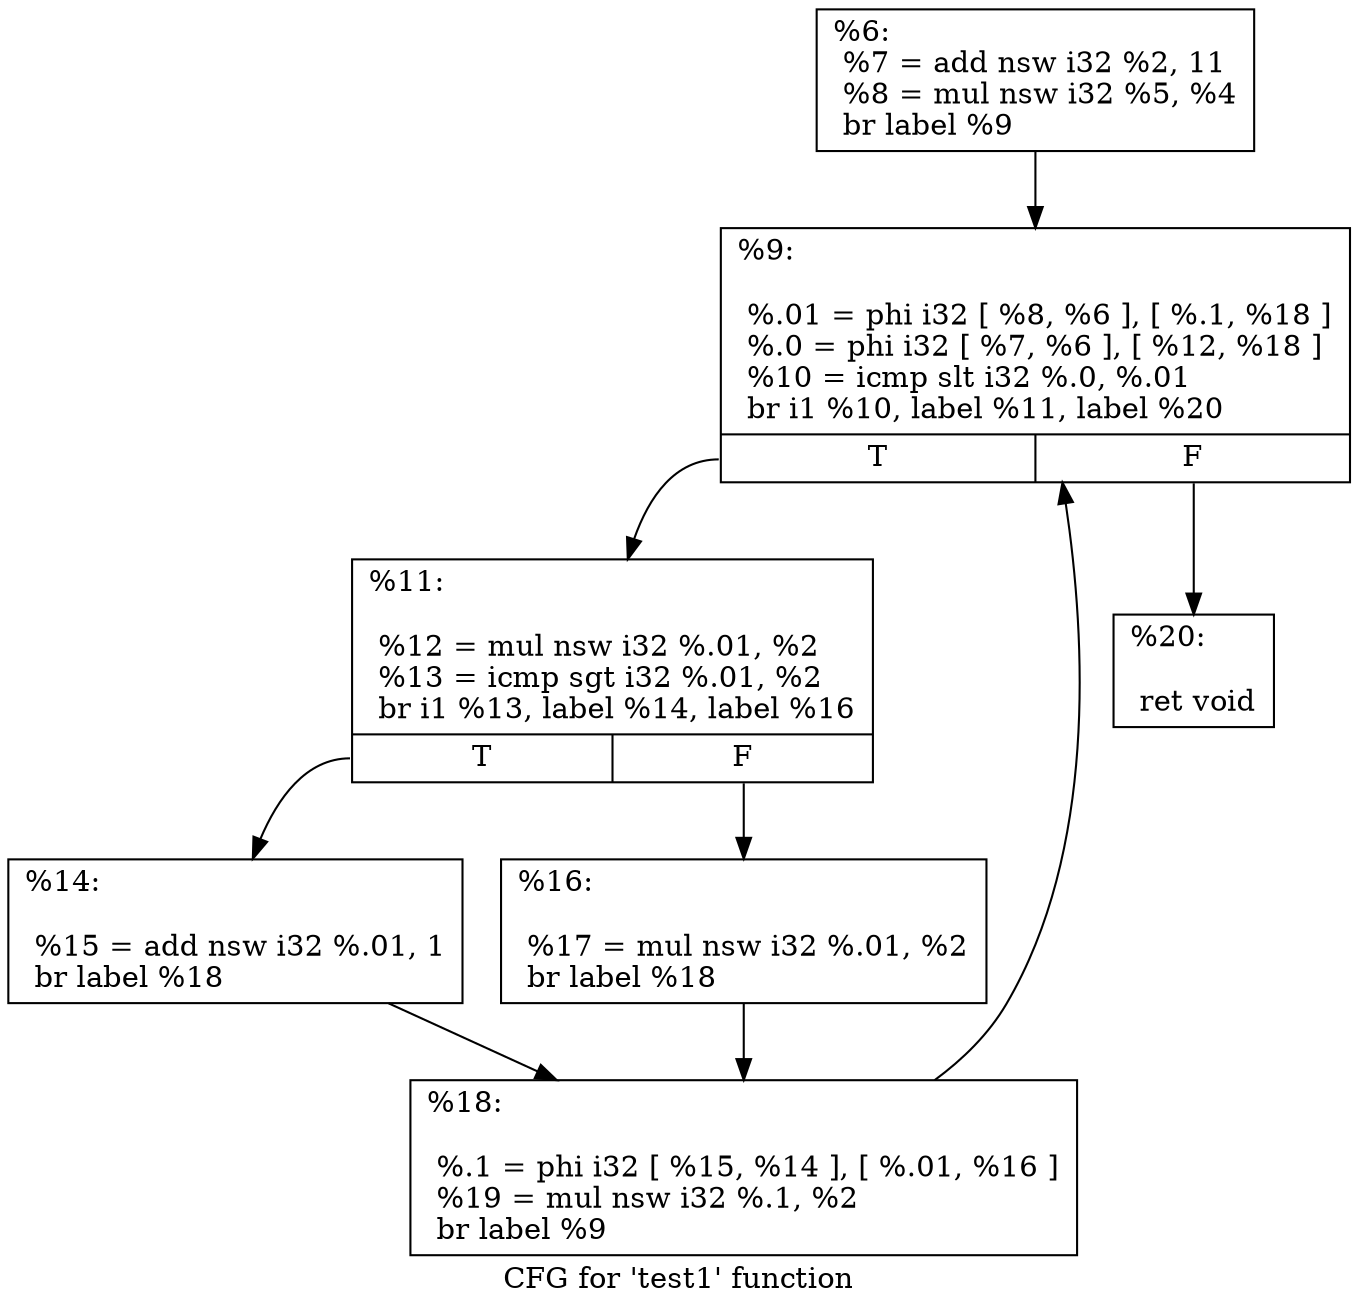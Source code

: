 digraph "CFG for 'test1' function" {
	label="CFG for 'test1' function";

	Node0x7f91bbc1a130 [shape=record,label="{%6:\l  %7 = add nsw i32 %2, 11\l  %8 = mul nsw i32 %5, %4\l  br label %9\l}"];
	Node0x7f91bbc1a130 -> Node0x7f91bbc1a0f0;
	Node0x7f91bbc1a0f0 [shape=record,label="{%9:\l\l  %.01 = phi i32 [ %8, %6 ], [ %.1, %18 ]\l  %.0 = phi i32 [ %7, %6 ], [ %12, %18 ]\l  %10 = icmp slt i32 %.0, %.01\l  br i1 %10, label %11, label %20\l|{<s0>T|<s1>F}}"];
	Node0x7f91bbc1a0f0:s0 -> Node0x7f91bbc1a3a0;
	Node0x7f91bbc1a0f0:s1 -> Node0x7f91bbc1a420;
	Node0x7f91bbc1a3a0 [shape=record,label="{%11:\l\l  %12 = mul nsw i32 %.01, %2\l  %13 = icmp sgt i32 %.01, %2\l  br i1 %13, label %14, label %16\l|{<s0>T|<s1>F}}"];
	Node0x7f91bbc1a3a0:s0 -> Node0x7f91bbc1a3e0;
	Node0x7f91bbc1a3a0:s1 -> Node0x7f91bbc1a640;
	Node0x7f91bbc1a3e0 [shape=record,label="{%14:\l\l  %15 = add nsw i32 %.01, 1\l  br label %18\l}"];
	Node0x7f91bbc1a3e0 -> Node0x7f91bbc1a170;
	Node0x7f91bbc1a640 [shape=record,label="{%16:\l\l  %17 = mul nsw i32 %.01, %2\l  br label %18\l}"];
	Node0x7f91bbc1a640 -> Node0x7f91bbc1a170;
	Node0x7f91bbc1a170 [shape=record,label="{%18:\l\l  %.1 = phi i32 [ %15, %14 ], [ %.01, %16 ]\l  %19 = mul nsw i32 %.1, %2\l  br label %9\l}"];
	Node0x7f91bbc1a170 -> Node0x7f91bbc1a0f0;
	Node0x7f91bbc1a420 [shape=record,label="{%20:\l\l  ret void\l}"];
}
